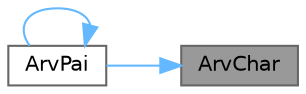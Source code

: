 digraph "ArvChar"
{
 // LATEX_PDF_SIZE
  bgcolor="transparent";
  edge [fontname=Helvetica,fontsize=10,labelfontname=Helvetica,labelfontsize=10];
  node [fontname=Helvetica,fontsize=10,shape=box,height=0.2,width=0.4];
  rankdir="RL";
  Node1 [label="ArvChar",height=0.2,width=0.4,color="gray40", fillcolor="grey60", style="filled", fontcolor="black",tooltip="Retorna o caractere da árvore caso seja diferente de NULL Pré-condição: arvore conter um char...."];
  Node1 -> Node2 [dir="back",color="steelblue1",style="solid"];
  Node2 [label="ArvPai",height=0.2,width=0.4,color="grey40", fillcolor="white", style="filled",URL="$_arvore_8c.html#a2277070fbf493eb3ecda0642fc2bd0c1",tooltip="Procura o pai do nó que contém o caractere c."];
  Node2 -> Node2 [dir="back",color="steelblue1",style="solid"];
}
